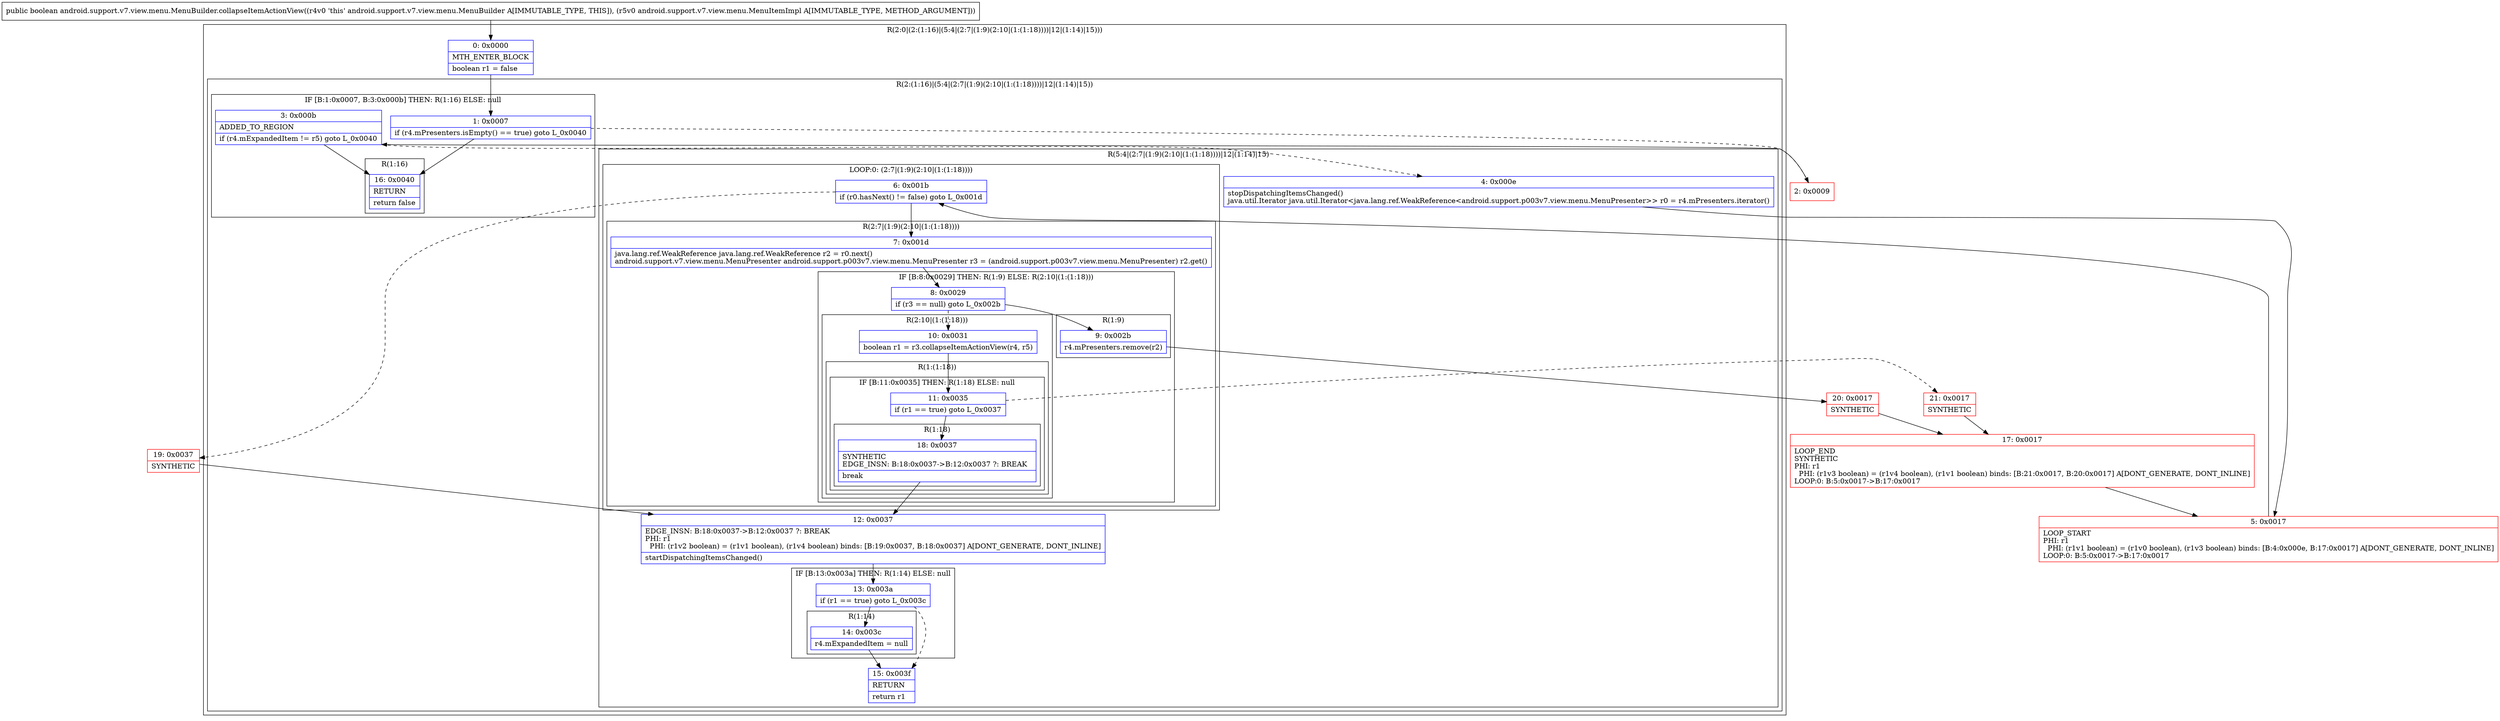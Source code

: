 digraph "CFG forandroid.support.v7.view.menu.MenuBuilder.collapseItemActionView(Landroid\/support\/v7\/view\/menu\/MenuItemImpl;)Z" {
subgraph cluster_Region_361114366 {
label = "R(2:0|(2:(1:16)|(5:4|(2:7|(1:9)(2:10|(1:(1:18))))|12|(1:14)|15)))";
node [shape=record,color=blue];
Node_0 [shape=record,label="{0\:\ 0x0000|MTH_ENTER_BLOCK\l|boolean r1 = false\l}"];
subgraph cluster_Region_858451086 {
label = "R(2:(1:16)|(5:4|(2:7|(1:9)(2:10|(1:(1:18))))|12|(1:14)|15))";
node [shape=record,color=blue];
subgraph cluster_IfRegion_1148079088 {
label = "IF [B:1:0x0007, B:3:0x000b] THEN: R(1:16) ELSE: null";
node [shape=record,color=blue];
Node_1 [shape=record,label="{1\:\ 0x0007|if (r4.mPresenters.isEmpty() == true) goto L_0x0040\l}"];
Node_3 [shape=record,label="{3\:\ 0x000b|ADDED_TO_REGION\l|if (r4.mExpandedItem != r5) goto L_0x0040\l}"];
subgraph cluster_Region_126781722 {
label = "R(1:16)";
node [shape=record,color=blue];
Node_16 [shape=record,label="{16\:\ 0x0040|RETURN\l|return false\l}"];
}
}
subgraph cluster_Region_1309309335 {
label = "R(5:4|(2:7|(1:9)(2:10|(1:(1:18))))|12|(1:14)|15)";
node [shape=record,color=blue];
Node_4 [shape=record,label="{4\:\ 0x000e|stopDispatchingItemsChanged()\ljava.util.Iterator java.util.Iterator\<java.lang.ref.WeakReference\<android.support.p003v7.view.menu.MenuPresenter\>\> r0 = r4.mPresenters.iterator()\l}"];
subgraph cluster_LoopRegion_969970132 {
label = "LOOP:0: (2:7|(1:9)(2:10|(1:(1:18))))";
node [shape=record,color=blue];
Node_6 [shape=record,label="{6\:\ 0x001b|if (r0.hasNext() != false) goto L_0x001d\l}"];
subgraph cluster_Region_1240326043 {
label = "R(2:7|(1:9)(2:10|(1:(1:18))))";
node [shape=record,color=blue];
Node_7 [shape=record,label="{7\:\ 0x001d|java.lang.ref.WeakReference java.lang.ref.WeakReference r2 = r0.next()\landroid.support.v7.view.menu.MenuPresenter android.support.p003v7.view.menu.MenuPresenter r3 = (android.support.p003v7.view.menu.MenuPresenter) r2.get()\l}"];
subgraph cluster_IfRegion_1157862639 {
label = "IF [B:8:0x0029] THEN: R(1:9) ELSE: R(2:10|(1:(1:18)))";
node [shape=record,color=blue];
Node_8 [shape=record,label="{8\:\ 0x0029|if (r3 == null) goto L_0x002b\l}"];
subgraph cluster_Region_1421263344 {
label = "R(1:9)";
node [shape=record,color=blue];
Node_9 [shape=record,label="{9\:\ 0x002b|r4.mPresenters.remove(r2)\l}"];
}
subgraph cluster_Region_1864862562 {
label = "R(2:10|(1:(1:18)))";
node [shape=record,color=blue];
Node_10 [shape=record,label="{10\:\ 0x0031|boolean r1 = r3.collapseItemActionView(r4, r5)\l}"];
subgraph cluster_Region_1818721858 {
label = "R(1:(1:18))";
node [shape=record,color=blue];
subgraph cluster_IfRegion_1795124082 {
label = "IF [B:11:0x0035] THEN: R(1:18) ELSE: null";
node [shape=record,color=blue];
Node_11 [shape=record,label="{11\:\ 0x0035|if (r1 == true) goto L_0x0037\l}"];
subgraph cluster_Region_147698140 {
label = "R(1:18)";
node [shape=record,color=blue];
Node_18 [shape=record,label="{18\:\ 0x0037|SYNTHETIC\lEDGE_INSN: B:18:0x0037\-\>B:12:0x0037 ?: BREAK  \l|break\l}"];
}
}
}
}
}
}
}
Node_12 [shape=record,label="{12\:\ 0x0037|EDGE_INSN: B:18:0x0037\-\>B:12:0x0037 ?: BREAK  \lPHI: r1 \l  PHI: (r1v2 boolean) = (r1v1 boolean), (r1v4 boolean) binds: [B:19:0x0037, B:18:0x0037] A[DONT_GENERATE, DONT_INLINE]\l|startDispatchingItemsChanged()\l}"];
subgraph cluster_IfRegion_11410529 {
label = "IF [B:13:0x003a] THEN: R(1:14) ELSE: null";
node [shape=record,color=blue];
Node_13 [shape=record,label="{13\:\ 0x003a|if (r1 == true) goto L_0x003c\l}"];
subgraph cluster_Region_1053444862 {
label = "R(1:14)";
node [shape=record,color=blue];
Node_14 [shape=record,label="{14\:\ 0x003c|r4.mExpandedItem = null\l}"];
}
}
Node_15 [shape=record,label="{15\:\ 0x003f|RETURN\l|return r1\l}"];
}
}
}
Node_2 [shape=record,color=red,label="{2\:\ 0x0009}"];
Node_5 [shape=record,color=red,label="{5\:\ 0x0017|LOOP_START\lPHI: r1 \l  PHI: (r1v1 boolean) = (r1v0 boolean), (r1v3 boolean) binds: [B:4:0x000e, B:17:0x0017] A[DONT_GENERATE, DONT_INLINE]\lLOOP:0: B:5:0x0017\-\>B:17:0x0017\l}"];
Node_17 [shape=record,color=red,label="{17\:\ 0x0017|LOOP_END\lSYNTHETIC\lPHI: r1 \l  PHI: (r1v3 boolean) = (r1v4 boolean), (r1v1 boolean) binds: [B:21:0x0017, B:20:0x0017] A[DONT_GENERATE, DONT_INLINE]\lLOOP:0: B:5:0x0017\-\>B:17:0x0017\l}"];
Node_19 [shape=record,color=red,label="{19\:\ 0x0037|SYNTHETIC\l}"];
Node_20 [shape=record,color=red,label="{20\:\ 0x0017|SYNTHETIC\l}"];
Node_21 [shape=record,color=red,label="{21\:\ 0x0017|SYNTHETIC\l}"];
MethodNode[shape=record,label="{public boolean android.support.v7.view.menu.MenuBuilder.collapseItemActionView((r4v0 'this' android.support.v7.view.menu.MenuBuilder A[IMMUTABLE_TYPE, THIS]), (r5v0 android.support.v7.view.menu.MenuItemImpl A[IMMUTABLE_TYPE, METHOD_ARGUMENT])) }"];
MethodNode -> Node_0;
Node_0 -> Node_1;
Node_1 -> Node_2[style=dashed];
Node_1 -> Node_16;
Node_3 -> Node_4[style=dashed];
Node_3 -> Node_16;
Node_4 -> Node_5;
Node_6 -> Node_7;
Node_6 -> Node_19[style=dashed];
Node_7 -> Node_8;
Node_8 -> Node_9;
Node_8 -> Node_10[style=dashed];
Node_9 -> Node_20;
Node_10 -> Node_11;
Node_11 -> Node_18;
Node_11 -> Node_21[style=dashed];
Node_18 -> Node_12;
Node_12 -> Node_13;
Node_13 -> Node_14;
Node_13 -> Node_15[style=dashed];
Node_14 -> Node_15;
Node_2 -> Node_3;
Node_5 -> Node_6;
Node_17 -> Node_5;
Node_19 -> Node_12;
Node_20 -> Node_17;
Node_21 -> Node_17;
}

